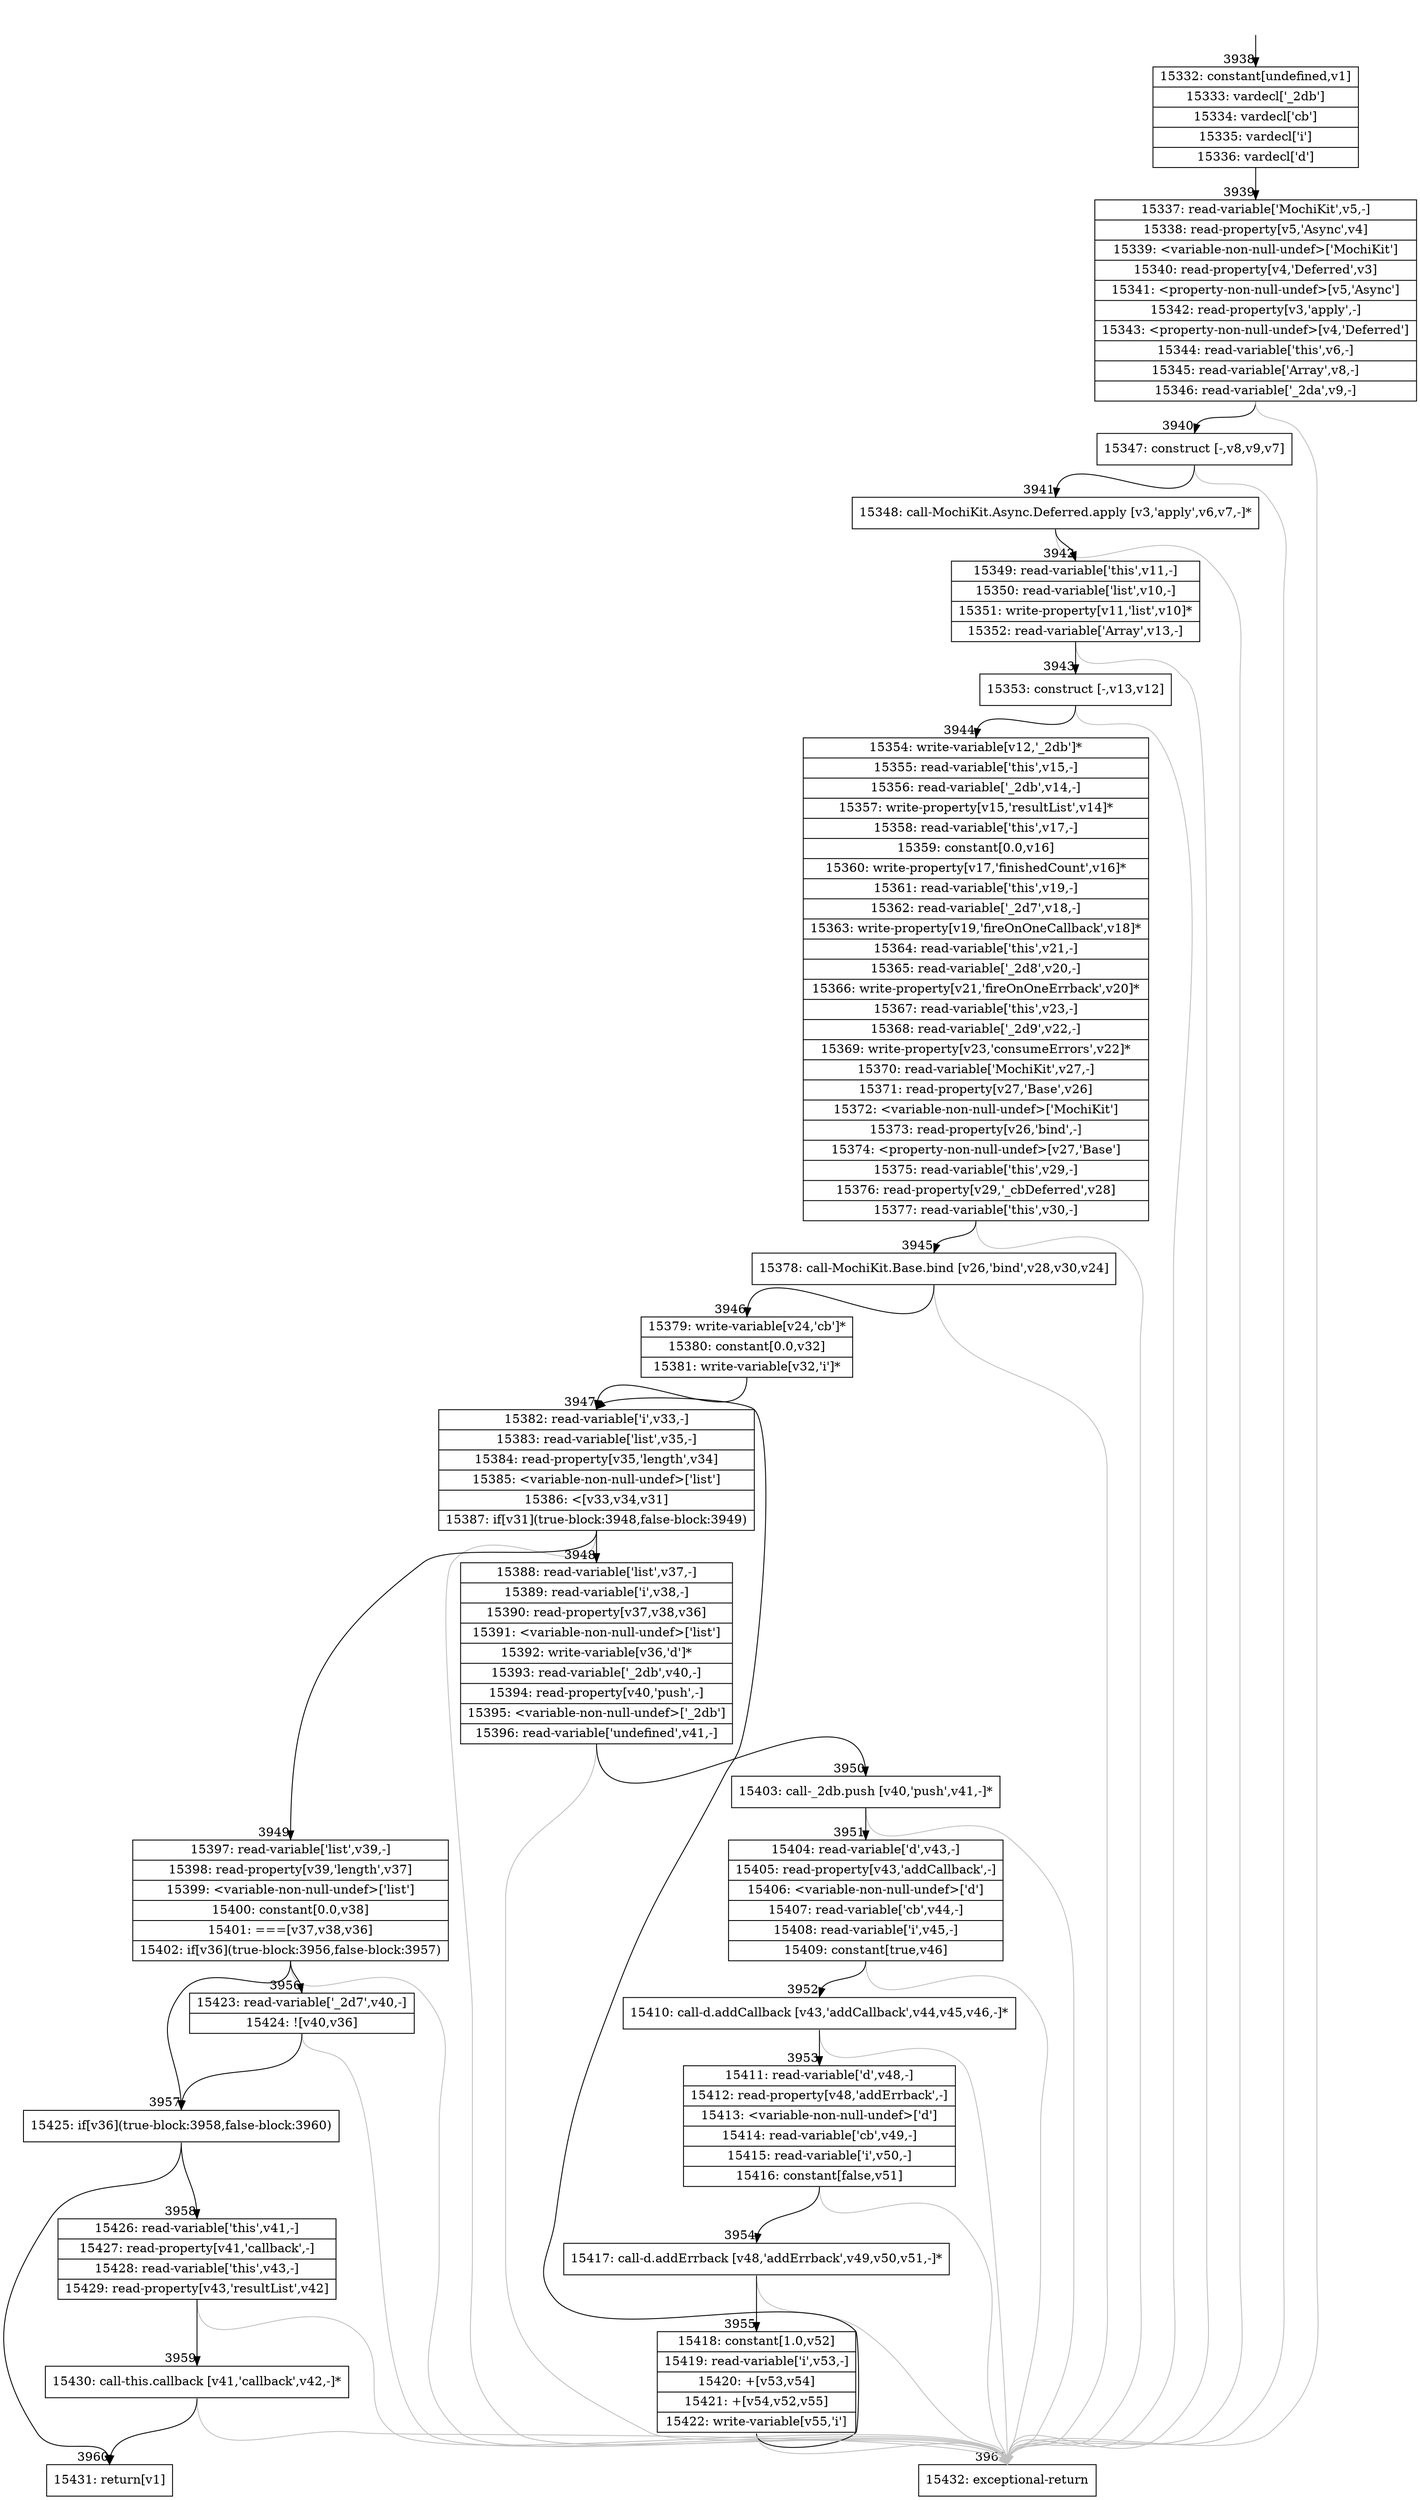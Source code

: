 digraph {
rankdir="TD"
BB_entry300[shape=none,label=""];
BB_entry300 -> BB3938 [tailport=s, headport=n, headlabel="    3938"]
BB3938 [shape=record label="{15332: constant[undefined,v1]|15333: vardecl['_2db']|15334: vardecl['cb']|15335: vardecl['i']|15336: vardecl['d']}" ] 
BB3938 -> BB3939 [tailport=s, headport=n, headlabel="      3939"]
BB3939 [shape=record label="{15337: read-variable['MochiKit',v5,-]|15338: read-property[v5,'Async',v4]|15339: \<variable-non-null-undef\>['MochiKit']|15340: read-property[v4,'Deferred',v3]|15341: \<property-non-null-undef\>[v5,'Async']|15342: read-property[v3,'apply',-]|15343: \<property-non-null-undef\>[v4,'Deferred']|15344: read-variable['this',v6,-]|15345: read-variable['Array',v8,-]|15346: read-variable['_2da',v9,-]}" ] 
BB3939 -> BB3940 [tailport=s, headport=n, headlabel="      3940"]
BB3939 -> BB3961 [tailport=s, headport=n, color=gray, headlabel="      3961"]
BB3940 [shape=record label="{15347: construct [-,v8,v9,v7]}" ] 
BB3940 -> BB3941 [tailport=s, headport=n, headlabel="      3941"]
BB3940 -> BB3961 [tailport=s, headport=n, color=gray]
BB3941 [shape=record label="{15348: call-MochiKit.Async.Deferred.apply [v3,'apply',v6,v7,-]*}" ] 
BB3941 -> BB3942 [tailport=s, headport=n, headlabel="      3942"]
BB3941 -> BB3961 [tailport=s, headport=n, color=gray]
BB3942 [shape=record label="{15349: read-variable['this',v11,-]|15350: read-variable['list',v10,-]|15351: write-property[v11,'list',v10]*|15352: read-variable['Array',v13,-]}" ] 
BB3942 -> BB3943 [tailport=s, headport=n, headlabel="      3943"]
BB3942 -> BB3961 [tailport=s, headport=n, color=gray]
BB3943 [shape=record label="{15353: construct [-,v13,v12]}" ] 
BB3943 -> BB3944 [tailport=s, headport=n, headlabel="      3944"]
BB3943 -> BB3961 [tailport=s, headport=n, color=gray]
BB3944 [shape=record label="{15354: write-variable[v12,'_2db']*|15355: read-variable['this',v15,-]|15356: read-variable['_2db',v14,-]|15357: write-property[v15,'resultList',v14]*|15358: read-variable['this',v17,-]|15359: constant[0.0,v16]|15360: write-property[v17,'finishedCount',v16]*|15361: read-variable['this',v19,-]|15362: read-variable['_2d7',v18,-]|15363: write-property[v19,'fireOnOneCallback',v18]*|15364: read-variable['this',v21,-]|15365: read-variable['_2d8',v20,-]|15366: write-property[v21,'fireOnOneErrback',v20]*|15367: read-variable['this',v23,-]|15368: read-variable['_2d9',v22,-]|15369: write-property[v23,'consumeErrors',v22]*|15370: read-variable['MochiKit',v27,-]|15371: read-property[v27,'Base',v26]|15372: \<variable-non-null-undef\>['MochiKit']|15373: read-property[v26,'bind',-]|15374: \<property-non-null-undef\>[v27,'Base']|15375: read-variable['this',v29,-]|15376: read-property[v29,'_cbDeferred',v28]|15377: read-variable['this',v30,-]}" ] 
BB3944 -> BB3945 [tailport=s, headport=n, headlabel="      3945"]
BB3944 -> BB3961 [tailport=s, headport=n, color=gray]
BB3945 [shape=record label="{15378: call-MochiKit.Base.bind [v26,'bind',v28,v30,v24]}" ] 
BB3945 -> BB3946 [tailport=s, headport=n, headlabel="      3946"]
BB3945 -> BB3961 [tailport=s, headport=n, color=gray]
BB3946 [shape=record label="{15379: write-variable[v24,'cb']*|15380: constant[0.0,v32]|15381: write-variable[v32,'i']*}" ] 
BB3946 -> BB3947 [tailport=s, headport=n, headlabel="      3947"]
BB3947 [shape=record label="{15382: read-variable['i',v33,-]|15383: read-variable['list',v35,-]|15384: read-property[v35,'length',v34]|15385: \<variable-non-null-undef\>['list']|15386: \<[v33,v34,v31]|15387: if[v31](true-block:3948,false-block:3949)}" ] 
BB3947 -> BB3948 [tailport=s, headport=n, headlabel="      3948"]
BB3947 -> BB3949 [tailport=s, headport=n, headlabel="      3949"]
BB3947 -> BB3961 [tailport=s, headport=n, color=gray]
BB3948 [shape=record label="{15388: read-variable['list',v37,-]|15389: read-variable['i',v38,-]|15390: read-property[v37,v38,v36]|15391: \<variable-non-null-undef\>['list']|15392: write-variable[v36,'d']*|15393: read-variable['_2db',v40,-]|15394: read-property[v40,'push',-]|15395: \<variable-non-null-undef\>['_2db']|15396: read-variable['undefined',v41,-]}" ] 
BB3948 -> BB3950 [tailport=s, headport=n, headlabel="      3950"]
BB3948 -> BB3961 [tailport=s, headport=n, color=gray]
BB3949 [shape=record label="{15397: read-variable['list',v39,-]|15398: read-property[v39,'length',v37]|15399: \<variable-non-null-undef\>['list']|15400: constant[0.0,v38]|15401: ===[v37,v38,v36]|15402: if[v36](true-block:3956,false-block:3957)}" ] 
BB3949 -> BB3957 [tailport=s, headport=n, headlabel="      3957"]
BB3949 -> BB3956 [tailport=s, headport=n, headlabel="      3956"]
BB3949 -> BB3961 [tailport=s, headport=n, color=gray]
BB3950 [shape=record label="{15403: call-_2db.push [v40,'push',v41,-]*}" ] 
BB3950 -> BB3951 [tailport=s, headport=n, headlabel="      3951"]
BB3950 -> BB3961 [tailport=s, headport=n, color=gray]
BB3951 [shape=record label="{15404: read-variable['d',v43,-]|15405: read-property[v43,'addCallback',-]|15406: \<variable-non-null-undef\>['d']|15407: read-variable['cb',v44,-]|15408: read-variable['i',v45,-]|15409: constant[true,v46]}" ] 
BB3951 -> BB3952 [tailport=s, headport=n, headlabel="      3952"]
BB3951 -> BB3961 [tailport=s, headport=n, color=gray]
BB3952 [shape=record label="{15410: call-d.addCallback [v43,'addCallback',v44,v45,v46,-]*}" ] 
BB3952 -> BB3953 [tailport=s, headport=n, headlabel="      3953"]
BB3952 -> BB3961 [tailport=s, headport=n, color=gray]
BB3953 [shape=record label="{15411: read-variable['d',v48,-]|15412: read-property[v48,'addErrback',-]|15413: \<variable-non-null-undef\>['d']|15414: read-variable['cb',v49,-]|15415: read-variable['i',v50,-]|15416: constant[false,v51]}" ] 
BB3953 -> BB3954 [tailport=s, headport=n, headlabel="      3954"]
BB3953 -> BB3961 [tailport=s, headport=n, color=gray]
BB3954 [shape=record label="{15417: call-d.addErrback [v48,'addErrback',v49,v50,v51,-]*}" ] 
BB3954 -> BB3955 [tailport=s, headport=n, headlabel="      3955"]
BB3954 -> BB3961 [tailport=s, headport=n, color=gray]
BB3955 [shape=record label="{15418: constant[1.0,v52]|15419: read-variable['i',v53,-]|15420: +[v53,v54]|15421: +[v54,v52,v55]|15422: write-variable[v55,'i']}" ] 
BB3955 -> BB3947 [tailport=s, headport=n]
BB3955 -> BB3961 [tailport=s, headport=n, color=gray]
BB3956 [shape=record label="{15423: read-variable['_2d7',v40,-]|15424: ![v40,v36]}" ] 
BB3956 -> BB3957 [tailport=s, headport=n]
BB3956 -> BB3961 [tailport=s, headport=n, color=gray]
BB3957 [shape=record label="{15425: if[v36](true-block:3958,false-block:3960)}" ] 
BB3957 -> BB3958 [tailport=s, headport=n, headlabel="      3958"]
BB3957 -> BB3960 [tailport=s, headport=n, headlabel="      3960"]
BB3958 [shape=record label="{15426: read-variable['this',v41,-]|15427: read-property[v41,'callback',-]|15428: read-variable['this',v43,-]|15429: read-property[v43,'resultList',v42]}" ] 
BB3958 -> BB3959 [tailport=s, headport=n, headlabel="      3959"]
BB3958 -> BB3961 [tailport=s, headport=n, color=gray]
BB3959 [shape=record label="{15430: call-this.callback [v41,'callback',v42,-]*}" ] 
BB3959 -> BB3960 [tailport=s, headport=n]
BB3959 -> BB3961 [tailport=s, headport=n, color=gray]
BB3960 [shape=record label="{15431: return[v1]}" ] 
BB3961 [shape=record label="{15432: exceptional-return}" ] 
//#$~ 2652
}
